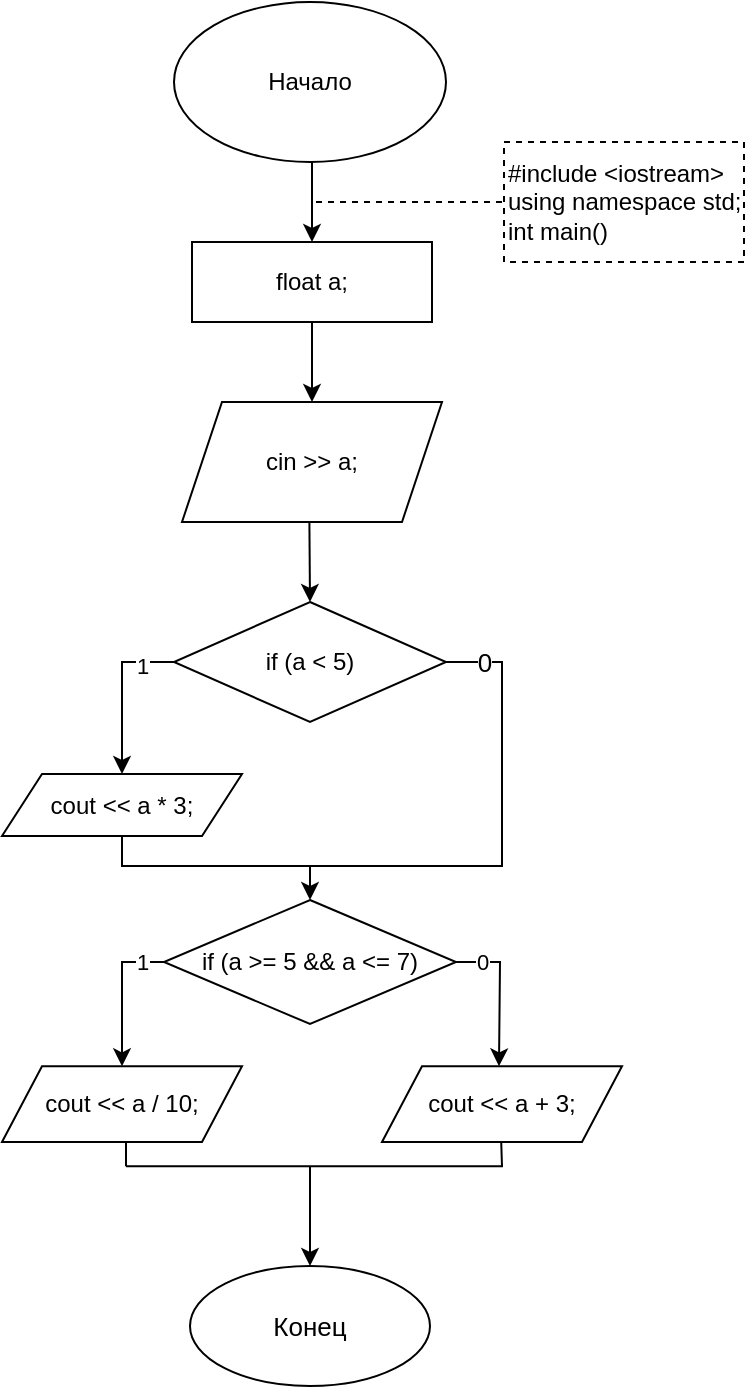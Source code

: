 <mxfile version="15.4.0" type="device"><diagram id="X_iG-E5rshg7m1Yo6Z8f" name="Страница 1"><mxGraphModel dx="1002" dy="581" grid="1" gridSize="10" guides="1" tooltips="1" connect="1" arrows="1" fold="1" page="1" pageScale="1" pageWidth="827" pageHeight="1169" math="0" shadow="0"><root><mxCell id="0"/><mxCell id="1" parent="0"/><mxCell id="ZNXbbx41ZRod3KKelilQ-1" value="Начало" style="ellipse;whiteSpace=wrap;html=1;" vertex="1" parent="1"><mxGeometry x="346" width="136" height="80" as="geometry"/></mxCell><mxCell id="ZNXbbx41ZRod3KKelilQ-2" style="edgeStyle=orthogonalEdgeStyle;rounded=0;orthogonalLoop=1;jettySize=auto;html=1;exitX=0.5;exitY=1;exitDx=0;exitDy=0;" edge="1" parent="1"><mxGeometry relative="1" as="geometry"><mxPoint x="415.0" y="80" as="sourcePoint"/><mxPoint x="415.0" y="80" as="targetPoint"/></mxGeometry></mxCell><mxCell id="ZNXbbx41ZRod3KKelilQ-3" value="&lt;div&gt;#include &amp;lt;iostream&amp;gt;&lt;/div&gt;&lt;div&gt;using namespace std;&lt;/div&gt;&lt;div&gt;int main()&lt;/div&gt;" style="rounded=0;whiteSpace=wrap;html=1;dashed=1;align=left;" vertex="1" parent="1"><mxGeometry x="511" y="70" width="120" height="60" as="geometry"/></mxCell><mxCell id="ZNXbbx41ZRod3KKelilQ-4" value="&lt;span&gt;&#9;&lt;/span&gt;float a;" style="rounded=0;whiteSpace=wrap;html=1;align=center;" vertex="1" parent="1"><mxGeometry x="355" y="120" width="120" height="40" as="geometry"/></mxCell><mxCell id="ZNXbbx41ZRod3KKelilQ-5" value="" style="endArrow=classic;html=1;rounded=0;exitX=0.5;exitY=1;exitDx=0;exitDy=0;entryX=0.5;entryY=0;entryDx=0;entryDy=0;" edge="1" parent="1" target="ZNXbbx41ZRod3KKelilQ-4"><mxGeometry width="50" height="50" relative="1" as="geometry"><mxPoint x="415.0" y="80" as="sourcePoint"/><mxPoint x="441" y="200" as="targetPoint"/></mxGeometry></mxCell><mxCell id="ZNXbbx41ZRod3KKelilQ-6" value="" style="endArrow=none;dashed=1;html=1;rounded=0;" edge="1" parent="1" target="ZNXbbx41ZRod3KKelilQ-3"><mxGeometry width="50" height="50" relative="1" as="geometry"><mxPoint x="417" y="100" as="sourcePoint"/><mxPoint x="507" y="100.0" as="targetPoint"/><Array as="points"><mxPoint x="457" y="100"/></Array></mxGeometry></mxCell><mxCell id="ZNXbbx41ZRod3KKelilQ-7" value="&lt;span&gt;&#9;&lt;/span&gt;cin &amp;gt;&amp;gt; a;" style="shape=parallelogram;perimeter=parallelogramPerimeter;whiteSpace=wrap;html=1;fixedSize=1;align=center;" vertex="1" parent="1"><mxGeometry x="350" y="200" width="130" height="60" as="geometry"/></mxCell><mxCell id="ZNXbbx41ZRod3KKelilQ-8" value="" style="endArrow=classic;html=1;rounded=0;exitX=0.5;exitY=1;exitDx=0;exitDy=0;" edge="1" parent="1" source="ZNXbbx41ZRod3KKelilQ-4"><mxGeometry width="50" height="50" relative="1" as="geometry"><mxPoint x="361" y="260" as="sourcePoint"/><mxPoint x="415" y="200" as="targetPoint"/></mxGeometry></mxCell><mxCell id="ZNXbbx41ZRod3KKelilQ-9" value="&lt;span&gt;&#9;&lt;/span&gt;if (a &amp;lt; 5)" style="rhombus;whiteSpace=wrap;html=1;align=center;" vertex="1" parent="1"><mxGeometry x="346" y="300" width="136" height="60" as="geometry"/></mxCell><mxCell id="ZNXbbx41ZRod3KKelilQ-10" value="" style="endArrow=classic;html=1;rounded=0;exitX=0.49;exitY=1.004;exitDx=0;exitDy=0;exitPerimeter=0;" edge="1" parent="1" source="ZNXbbx41ZRod3KKelilQ-7"><mxGeometry width="50" height="50" relative="1" as="geometry"><mxPoint x="361" y="260" as="sourcePoint"/><mxPoint x="414" y="300" as="targetPoint"/></mxGeometry></mxCell><mxCell id="ZNXbbx41ZRod3KKelilQ-11" value="" style="endArrow=classic;html=1;rounded=0;entryX=0.5;entryY=0;entryDx=0;entryDy=0;exitX=0;exitY=0.5;exitDx=0;exitDy=0;" edge="1" parent="1" source="ZNXbbx41ZRod3KKelilQ-9" target="ZNXbbx41ZRod3KKelilQ-27"><mxGeometry relative="1" as="geometry"><mxPoint x="371" y="340" as="sourcePoint"/><mxPoint x="320" y="382" as="targetPoint"/><Array as="points"><mxPoint x="320" y="330"/></Array></mxGeometry></mxCell><mxCell id="ZNXbbx41ZRod3KKelilQ-12" value="1" style="edgeLabel;resizable=0;html=1;align=center;verticalAlign=middle;" connectable="0" vertex="1" parent="ZNXbbx41ZRod3KKelilQ-11"><mxGeometry relative="1" as="geometry"><mxPoint x="10" y="-13" as="offset"/></mxGeometry></mxCell><mxCell id="ZNXbbx41ZRod3KKelilQ-13" value="&lt;span&gt;&#9;&lt;/span&gt;if (a &amp;gt;= 5 &amp;amp;&amp;amp; a &amp;lt;= 7)" style="rhombus;whiteSpace=wrap;html=1;align=center;verticalAlign=middle;" vertex="1" parent="1"><mxGeometry x="341" y="449" width="146" height="62" as="geometry"/></mxCell><mxCell id="ZNXbbx41ZRod3KKelilQ-14" value="0" style="endArrow=none;html=1;rounded=0;verticalAlign=middle;spacing=1;fontSize=13;entryX=1;entryY=0.5;entryDx=0;entryDy=0;exitX=0.5;exitY=1;exitDx=0;exitDy=0;" edge="1" parent="1" source="ZNXbbx41ZRod3KKelilQ-27" target="ZNXbbx41ZRod3KKelilQ-9"><mxGeometry x="0.887" width="50" height="50" relative="1" as="geometry"><mxPoint x="322" y="432" as="sourcePoint"/><mxPoint x="510" y="330" as="targetPoint"/><Array as="points"><mxPoint x="320" y="432"/><mxPoint x="510" y="432"/><mxPoint x="510" y="330"/></Array><mxPoint as="offset"/></mxGeometry></mxCell><mxCell id="ZNXbbx41ZRod3KKelilQ-15" value="" style="endArrow=classic;html=1;rounded=0;fontSize=13;verticalAlign=middle;entryX=0.5;entryY=0;entryDx=0;entryDy=0;" edge="1" parent="1" target="ZNXbbx41ZRod3KKelilQ-13"><mxGeometry width="50" height="50" relative="1" as="geometry"><mxPoint x="414" y="432" as="sourcePoint"/><mxPoint x="450" y="462" as="targetPoint"/></mxGeometry></mxCell><mxCell id="ZNXbbx41ZRod3KKelilQ-16" value="Конец" style="ellipse;whiteSpace=wrap;html=1;fontSize=13;align=center;verticalAlign=middle;" vertex="1" parent="1"><mxGeometry x="354" y="632" width="120" height="60" as="geometry"/></mxCell><mxCell id="ZNXbbx41ZRod3KKelilQ-17" value="" style="endArrow=classic;html=1;rounded=0;fontSize=13;verticalAlign=middle;entryX=0.5;entryY=0;entryDx=0;entryDy=0;" edge="1" parent="1"><mxGeometry width="50" height="50" relative="1" as="geometry"><mxPoint x="414" y="582" as="sourcePoint"/><mxPoint x="414" y="632" as="targetPoint"/></mxGeometry></mxCell><mxCell id="ZNXbbx41ZRod3KKelilQ-18" style="edgeStyle=orthogonalEdgeStyle;rounded=0;orthogonalLoop=1;jettySize=auto;html=1;exitX=0.5;exitY=1;exitDx=0;exitDy=0;" edge="1" parent="1" source="ZNXbbx41ZRod3KKelilQ-9" target="ZNXbbx41ZRod3KKelilQ-9"><mxGeometry relative="1" as="geometry"/></mxCell><mxCell id="ZNXbbx41ZRod3KKelilQ-19" value="" style="endArrow=classic;html=1;rounded=0;exitX=1;exitY=0.5;exitDx=0;exitDy=0;entryX=0.5;entryY=0;entryDx=0;entryDy=0;" edge="1" parent="1" source="ZNXbbx41ZRod3KKelilQ-13"><mxGeometry relative="1" as="geometry"><mxPoint x="482" y="480.0" as="sourcePoint"/><mxPoint x="508.5" y="532.15" as="targetPoint"/><Array as="points"><mxPoint x="509" y="480"/></Array></mxGeometry></mxCell><mxCell id="ZNXbbx41ZRod3KKelilQ-20" value="0" style="edgeLabel;resizable=0;html=1;align=center;verticalAlign=middle;" connectable="0" vertex="1" parent="ZNXbbx41ZRod3KKelilQ-19"><mxGeometry relative="1" as="geometry"><mxPoint x="-9" y="-15" as="offset"/></mxGeometry></mxCell><mxCell id="ZNXbbx41ZRod3KKelilQ-21" value="" style="endArrow=classic;html=1;rounded=0;entryX=0.5;entryY=0;entryDx=0;entryDy=0;exitX=0;exitY=0.5;exitDx=0;exitDy=0;" edge="1" parent="1" source="ZNXbbx41ZRod3KKelilQ-13"><mxGeometry relative="1" as="geometry"><mxPoint x="374" y="482" as="sourcePoint"/><mxPoint x="320" y="532.15" as="targetPoint"/><Array as="points"><mxPoint x="320" y="480"/></Array></mxGeometry></mxCell><mxCell id="ZNXbbx41ZRod3KKelilQ-22" value="1" style="edgeLabel;resizable=0;html=1;align=center;verticalAlign=middle;" connectable="0" vertex="1" parent="ZNXbbx41ZRod3KKelilQ-21"><mxGeometry relative="1" as="geometry"><mxPoint x="10" y="-16" as="offset"/></mxGeometry></mxCell><mxCell id="ZNXbbx41ZRod3KKelilQ-23" value="" style="endArrow=none;html=1;rounded=0;verticalAlign=middle;labelPosition=center;verticalLabelPosition=middle;align=center;" edge="1" parent="1"><mxGeometry width="50" height="50" relative="1" as="geometry"><mxPoint x="322" y="582.15" as="sourcePoint"/><mxPoint x="322" y="582.15" as="targetPoint"/><Array as="points"><mxPoint x="322" y="570.15"/></Array></mxGeometry></mxCell><mxCell id="ZNXbbx41ZRod3KKelilQ-24" value="" style="endArrow=none;html=1;rounded=0;verticalAlign=middle;spacing=1;fontSize=13;entryX=0.514;entryY=0.991;entryDx=0;entryDy=0;entryPerimeter=0;" edge="1" parent="1"><mxGeometry width="50" height="50" relative="1" as="geometry"><mxPoint x="322" y="582.15" as="sourcePoint"/><mxPoint x="509.606" y="569.808" as="targetPoint"/><Array as="points"><mxPoint x="510" y="582.15"/></Array></mxGeometry></mxCell><mxCell id="ZNXbbx41ZRod3KKelilQ-25" style="edgeStyle=orthogonalEdgeStyle;rounded=0;orthogonalLoop=1;jettySize=auto;html=1;exitX=0.5;exitY=1;exitDx=0;exitDy=0;" edge="1" parent="1"><mxGeometry relative="1" as="geometry"><mxPoint x="414" y="510.15" as="sourcePoint"/><mxPoint x="414" y="510.15" as="targetPoint"/></mxGeometry></mxCell><mxCell id="ZNXbbx41ZRod3KKelilQ-26" value="&lt;span&gt;cout &amp;lt;&amp;lt; a / 10;&lt;/span&gt;" style="shape=parallelogram;perimeter=parallelogramPerimeter;whiteSpace=wrap;html=1;fixedSize=1;" vertex="1" parent="1"><mxGeometry x="260" y="532.15" width="120" height="37.85" as="geometry"/></mxCell><mxCell id="ZNXbbx41ZRod3KKelilQ-27" value="&lt;span&gt;cout &amp;lt;&amp;lt; a * 3;&lt;/span&gt;" style="shape=parallelogram;perimeter=parallelogramPerimeter;whiteSpace=wrap;html=1;fixedSize=1;" vertex="1" parent="1"><mxGeometry x="260" y="386" width="120" height="31" as="geometry"/></mxCell><mxCell id="ZNXbbx41ZRod3KKelilQ-28" value="cout &amp;lt;&amp;lt; a + 3;" style="shape=parallelogram;perimeter=parallelogramPerimeter;whiteSpace=wrap;html=1;fixedSize=1;" vertex="1" parent="1"><mxGeometry x="450" y="532.15" width="120" height="37.85" as="geometry"/></mxCell></root></mxGraphModel></diagram></mxfile>